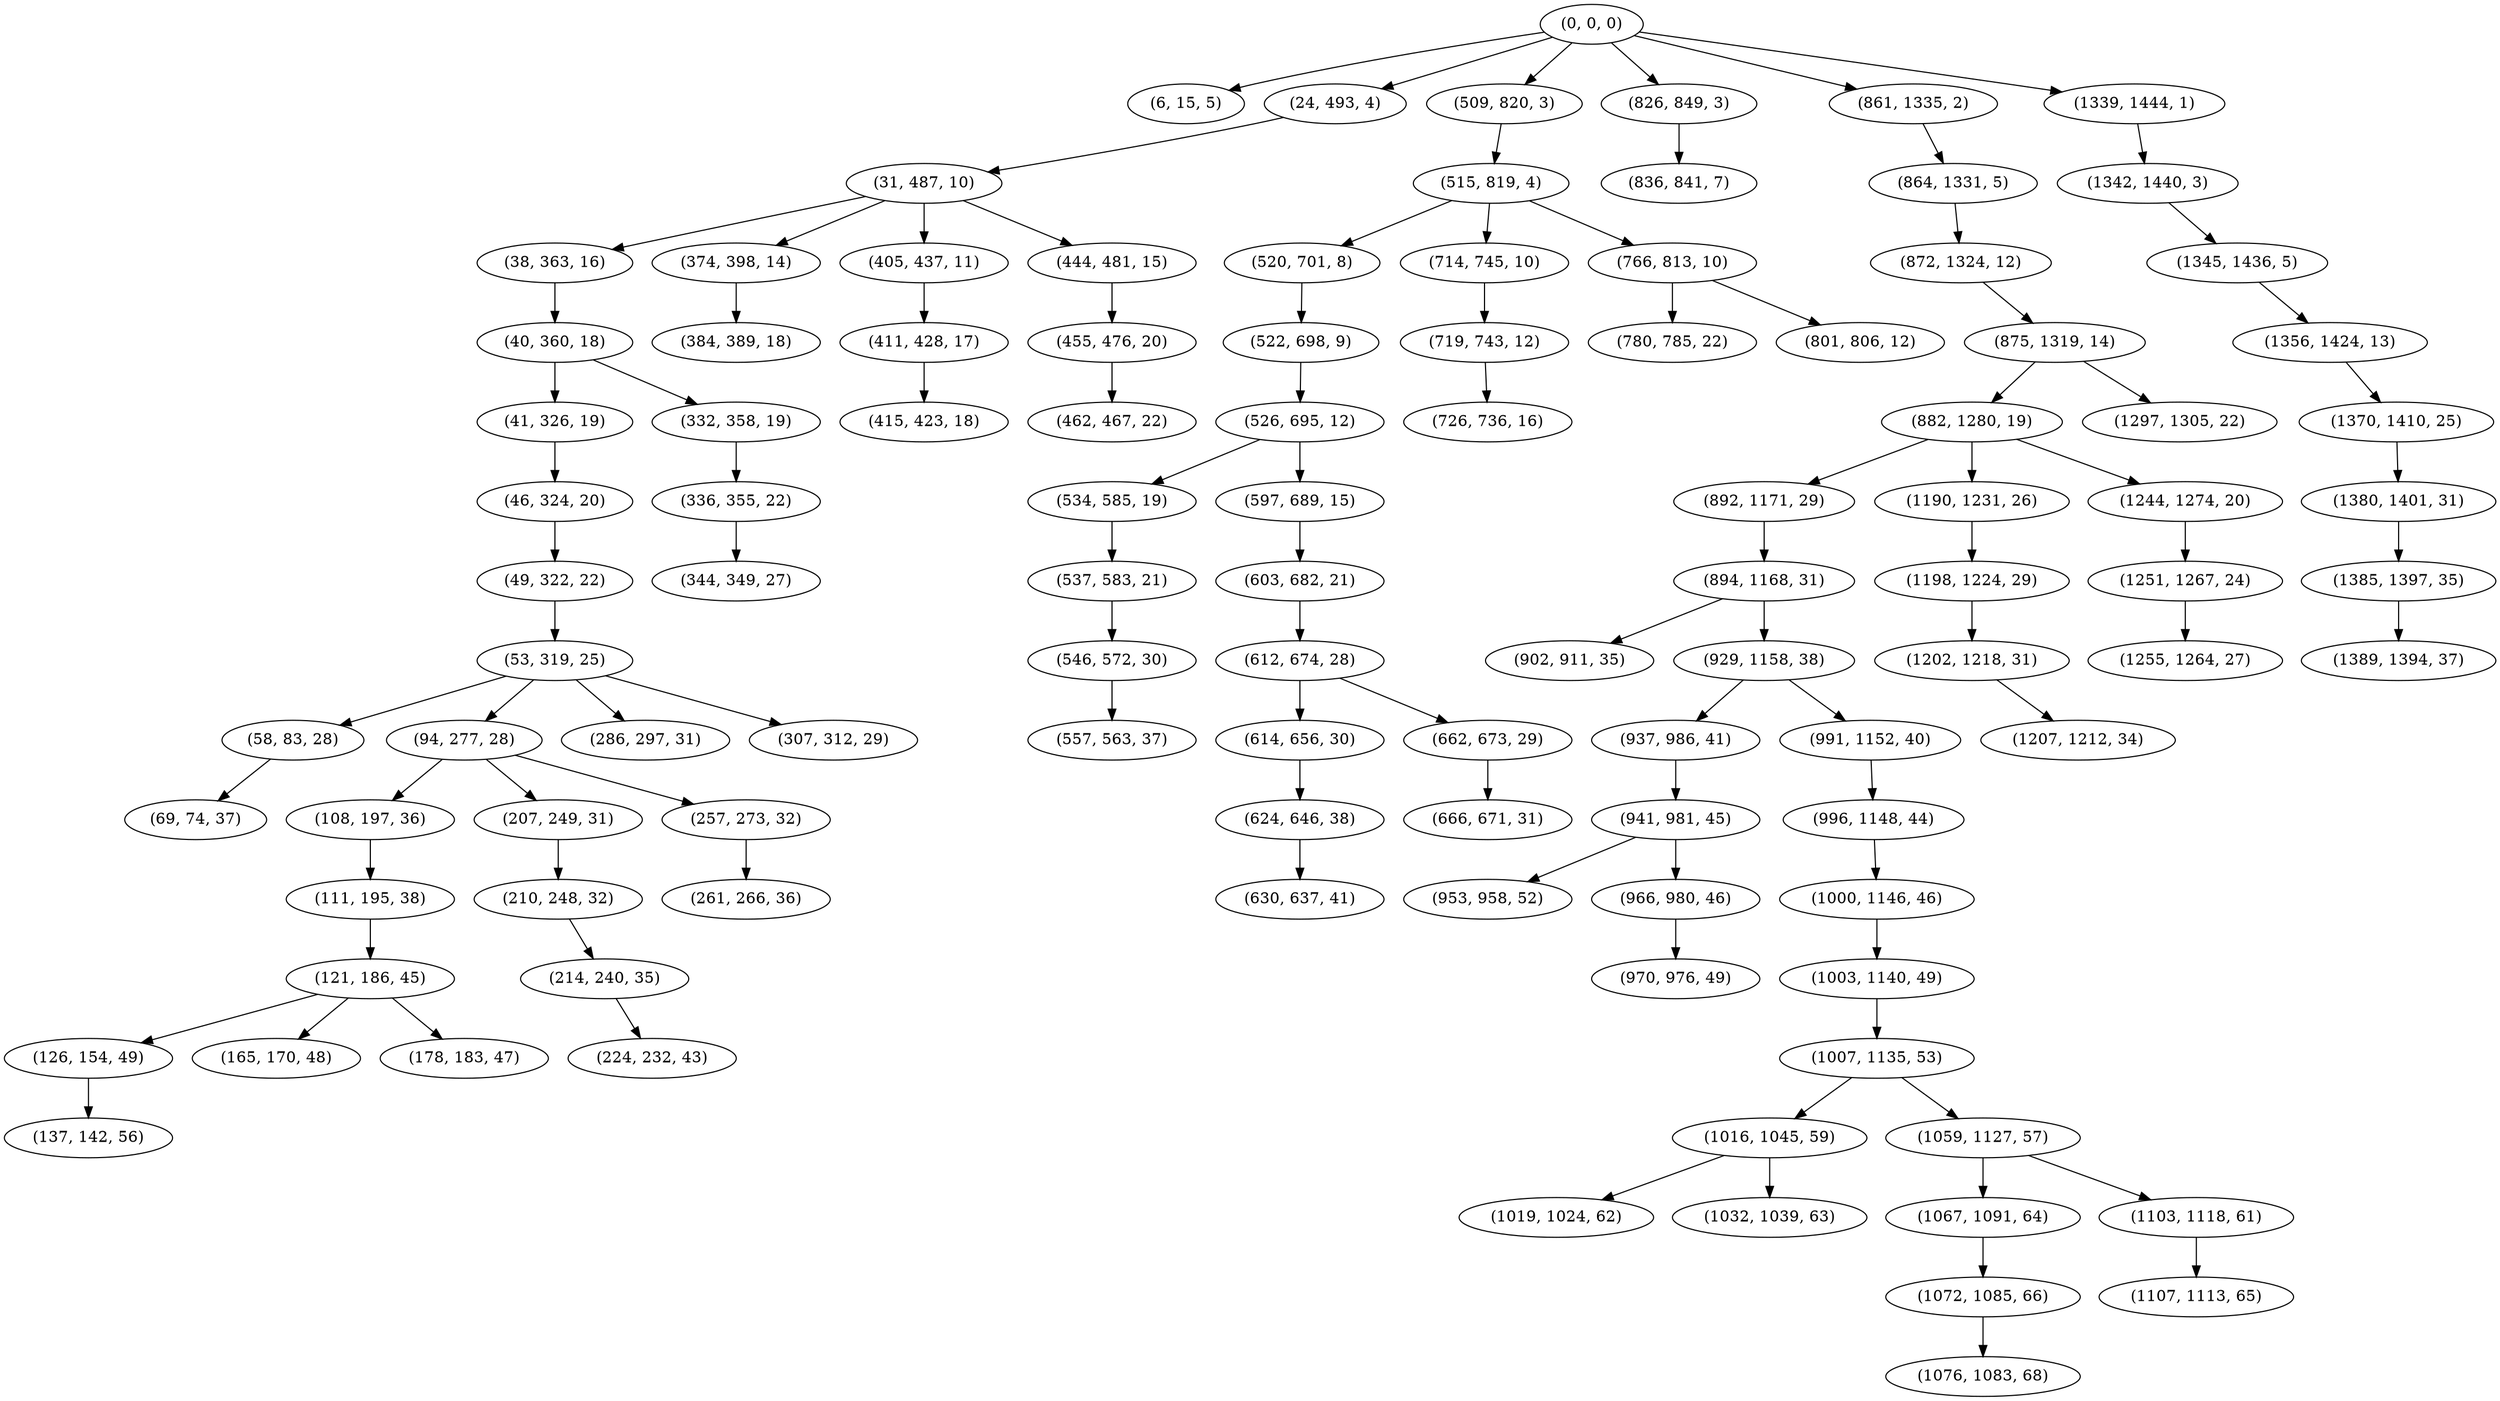 digraph tree {
    "(0, 0, 0)";
    "(6, 15, 5)";
    "(24, 493, 4)";
    "(31, 487, 10)";
    "(38, 363, 16)";
    "(40, 360, 18)";
    "(41, 326, 19)";
    "(46, 324, 20)";
    "(49, 322, 22)";
    "(53, 319, 25)";
    "(58, 83, 28)";
    "(69, 74, 37)";
    "(94, 277, 28)";
    "(108, 197, 36)";
    "(111, 195, 38)";
    "(121, 186, 45)";
    "(126, 154, 49)";
    "(137, 142, 56)";
    "(165, 170, 48)";
    "(178, 183, 47)";
    "(207, 249, 31)";
    "(210, 248, 32)";
    "(214, 240, 35)";
    "(224, 232, 43)";
    "(257, 273, 32)";
    "(261, 266, 36)";
    "(286, 297, 31)";
    "(307, 312, 29)";
    "(332, 358, 19)";
    "(336, 355, 22)";
    "(344, 349, 27)";
    "(374, 398, 14)";
    "(384, 389, 18)";
    "(405, 437, 11)";
    "(411, 428, 17)";
    "(415, 423, 18)";
    "(444, 481, 15)";
    "(455, 476, 20)";
    "(462, 467, 22)";
    "(509, 820, 3)";
    "(515, 819, 4)";
    "(520, 701, 8)";
    "(522, 698, 9)";
    "(526, 695, 12)";
    "(534, 585, 19)";
    "(537, 583, 21)";
    "(546, 572, 30)";
    "(557, 563, 37)";
    "(597, 689, 15)";
    "(603, 682, 21)";
    "(612, 674, 28)";
    "(614, 656, 30)";
    "(624, 646, 38)";
    "(630, 637, 41)";
    "(662, 673, 29)";
    "(666, 671, 31)";
    "(714, 745, 10)";
    "(719, 743, 12)";
    "(726, 736, 16)";
    "(766, 813, 10)";
    "(780, 785, 22)";
    "(801, 806, 12)";
    "(826, 849, 3)";
    "(836, 841, 7)";
    "(861, 1335, 2)";
    "(864, 1331, 5)";
    "(872, 1324, 12)";
    "(875, 1319, 14)";
    "(882, 1280, 19)";
    "(892, 1171, 29)";
    "(894, 1168, 31)";
    "(902, 911, 35)";
    "(929, 1158, 38)";
    "(937, 986, 41)";
    "(941, 981, 45)";
    "(953, 958, 52)";
    "(966, 980, 46)";
    "(970, 976, 49)";
    "(991, 1152, 40)";
    "(996, 1148, 44)";
    "(1000, 1146, 46)";
    "(1003, 1140, 49)";
    "(1007, 1135, 53)";
    "(1016, 1045, 59)";
    "(1019, 1024, 62)";
    "(1032, 1039, 63)";
    "(1059, 1127, 57)";
    "(1067, 1091, 64)";
    "(1072, 1085, 66)";
    "(1076, 1083, 68)";
    "(1103, 1118, 61)";
    "(1107, 1113, 65)";
    "(1190, 1231, 26)";
    "(1198, 1224, 29)";
    "(1202, 1218, 31)";
    "(1207, 1212, 34)";
    "(1244, 1274, 20)";
    "(1251, 1267, 24)";
    "(1255, 1264, 27)";
    "(1297, 1305, 22)";
    "(1339, 1444, 1)";
    "(1342, 1440, 3)";
    "(1345, 1436, 5)";
    "(1356, 1424, 13)";
    "(1370, 1410, 25)";
    "(1380, 1401, 31)";
    "(1385, 1397, 35)";
    "(1389, 1394, 37)";
    "(0, 0, 0)" -> "(6, 15, 5)";
    "(0, 0, 0)" -> "(24, 493, 4)";
    "(0, 0, 0)" -> "(509, 820, 3)";
    "(0, 0, 0)" -> "(826, 849, 3)";
    "(0, 0, 0)" -> "(861, 1335, 2)";
    "(0, 0, 0)" -> "(1339, 1444, 1)";
    "(24, 493, 4)" -> "(31, 487, 10)";
    "(31, 487, 10)" -> "(38, 363, 16)";
    "(31, 487, 10)" -> "(374, 398, 14)";
    "(31, 487, 10)" -> "(405, 437, 11)";
    "(31, 487, 10)" -> "(444, 481, 15)";
    "(38, 363, 16)" -> "(40, 360, 18)";
    "(40, 360, 18)" -> "(41, 326, 19)";
    "(40, 360, 18)" -> "(332, 358, 19)";
    "(41, 326, 19)" -> "(46, 324, 20)";
    "(46, 324, 20)" -> "(49, 322, 22)";
    "(49, 322, 22)" -> "(53, 319, 25)";
    "(53, 319, 25)" -> "(58, 83, 28)";
    "(53, 319, 25)" -> "(94, 277, 28)";
    "(53, 319, 25)" -> "(286, 297, 31)";
    "(53, 319, 25)" -> "(307, 312, 29)";
    "(58, 83, 28)" -> "(69, 74, 37)";
    "(94, 277, 28)" -> "(108, 197, 36)";
    "(94, 277, 28)" -> "(207, 249, 31)";
    "(94, 277, 28)" -> "(257, 273, 32)";
    "(108, 197, 36)" -> "(111, 195, 38)";
    "(111, 195, 38)" -> "(121, 186, 45)";
    "(121, 186, 45)" -> "(126, 154, 49)";
    "(121, 186, 45)" -> "(165, 170, 48)";
    "(121, 186, 45)" -> "(178, 183, 47)";
    "(126, 154, 49)" -> "(137, 142, 56)";
    "(207, 249, 31)" -> "(210, 248, 32)";
    "(210, 248, 32)" -> "(214, 240, 35)";
    "(214, 240, 35)" -> "(224, 232, 43)";
    "(257, 273, 32)" -> "(261, 266, 36)";
    "(332, 358, 19)" -> "(336, 355, 22)";
    "(336, 355, 22)" -> "(344, 349, 27)";
    "(374, 398, 14)" -> "(384, 389, 18)";
    "(405, 437, 11)" -> "(411, 428, 17)";
    "(411, 428, 17)" -> "(415, 423, 18)";
    "(444, 481, 15)" -> "(455, 476, 20)";
    "(455, 476, 20)" -> "(462, 467, 22)";
    "(509, 820, 3)" -> "(515, 819, 4)";
    "(515, 819, 4)" -> "(520, 701, 8)";
    "(515, 819, 4)" -> "(714, 745, 10)";
    "(515, 819, 4)" -> "(766, 813, 10)";
    "(520, 701, 8)" -> "(522, 698, 9)";
    "(522, 698, 9)" -> "(526, 695, 12)";
    "(526, 695, 12)" -> "(534, 585, 19)";
    "(526, 695, 12)" -> "(597, 689, 15)";
    "(534, 585, 19)" -> "(537, 583, 21)";
    "(537, 583, 21)" -> "(546, 572, 30)";
    "(546, 572, 30)" -> "(557, 563, 37)";
    "(597, 689, 15)" -> "(603, 682, 21)";
    "(603, 682, 21)" -> "(612, 674, 28)";
    "(612, 674, 28)" -> "(614, 656, 30)";
    "(612, 674, 28)" -> "(662, 673, 29)";
    "(614, 656, 30)" -> "(624, 646, 38)";
    "(624, 646, 38)" -> "(630, 637, 41)";
    "(662, 673, 29)" -> "(666, 671, 31)";
    "(714, 745, 10)" -> "(719, 743, 12)";
    "(719, 743, 12)" -> "(726, 736, 16)";
    "(766, 813, 10)" -> "(780, 785, 22)";
    "(766, 813, 10)" -> "(801, 806, 12)";
    "(826, 849, 3)" -> "(836, 841, 7)";
    "(861, 1335, 2)" -> "(864, 1331, 5)";
    "(864, 1331, 5)" -> "(872, 1324, 12)";
    "(872, 1324, 12)" -> "(875, 1319, 14)";
    "(875, 1319, 14)" -> "(882, 1280, 19)";
    "(875, 1319, 14)" -> "(1297, 1305, 22)";
    "(882, 1280, 19)" -> "(892, 1171, 29)";
    "(882, 1280, 19)" -> "(1190, 1231, 26)";
    "(882, 1280, 19)" -> "(1244, 1274, 20)";
    "(892, 1171, 29)" -> "(894, 1168, 31)";
    "(894, 1168, 31)" -> "(902, 911, 35)";
    "(894, 1168, 31)" -> "(929, 1158, 38)";
    "(929, 1158, 38)" -> "(937, 986, 41)";
    "(929, 1158, 38)" -> "(991, 1152, 40)";
    "(937, 986, 41)" -> "(941, 981, 45)";
    "(941, 981, 45)" -> "(953, 958, 52)";
    "(941, 981, 45)" -> "(966, 980, 46)";
    "(966, 980, 46)" -> "(970, 976, 49)";
    "(991, 1152, 40)" -> "(996, 1148, 44)";
    "(996, 1148, 44)" -> "(1000, 1146, 46)";
    "(1000, 1146, 46)" -> "(1003, 1140, 49)";
    "(1003, 1140, 49)" -> "(1007, 1135, 53)";
    "(1007, 1135, 53)" -> "(1016, 1045, 59)";
    "(1007, 1135, 53)" -> "(1059, 1127, 57)";
    "(1016, 1045, 59)" -> "(1019, 1024, 62)";
    "(1016, 1045, 59)" -> "(1032, 1039, 63)";
    "(1059, 1127, 57)" -> "(1067, 1091, 64)";
    "(1059, 1127, 57)" -> "(1103, 1118, 61)";
    "(1067, 1091, 64)" -> "(1072, 1085, 66)";
    "(1072, 1085, 66)" -> "(1076, 1083, 68)";
    "(1103, 1118, 61)" -> "(1107, 1113, 65)";
    "(1190, 1231, 26)" -> "(1198, 1224, 29)";
    "(1198, 1224, 29)" -> "(1202, 1218, 31)";
    "(1202, 1218, 31)" -> "(1207, 1212, 34)";
    "(1244, 1274, 20)" -> "(1251, 1267, 24)";
    "(1251, 1267, 24)" -> "(1255, 1264, 27)";
    "(1339, 1444, 1)" -> "(1342, 1440, 3)";
    "(1342, 1440, 3)" -> "(1345, 1436, 5)";
    "(1345, 1436, 5)" -> "(1356, 1424, 13)";
    "(1356, 1424, 13)" -> "(1370, 1410, 25)";
    "(1370, 1410, 25)" -> "(1380, 1401, 31)";
    "(1380, 1401, 31)" -> "(1385, 1397, 35)";
    "(1385, 1397, 35)" -> "(1389, 1394, 37)";
}
